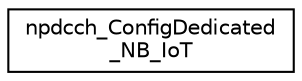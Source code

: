 digraph "Graphical Class Hierarchy"
{
 // LATEX_PDF_SIZE
  edge [fontname="Helvetica",fontsize="10",labelfontname="Helvetica",labelfontsize="10"];
  node [fontname="Helvetica",fontsize="10",shape=record];
  rankdir="LR";
  Node0 [label="npdcch_ConfigDedicated\l_NB_IoT",height=0.2,width=0.4,color="black", fillcolor="white", style="filled",URL="$structnpdcch__ConfigDedicated__NB__IoT.html",tooltip=" "];
}
